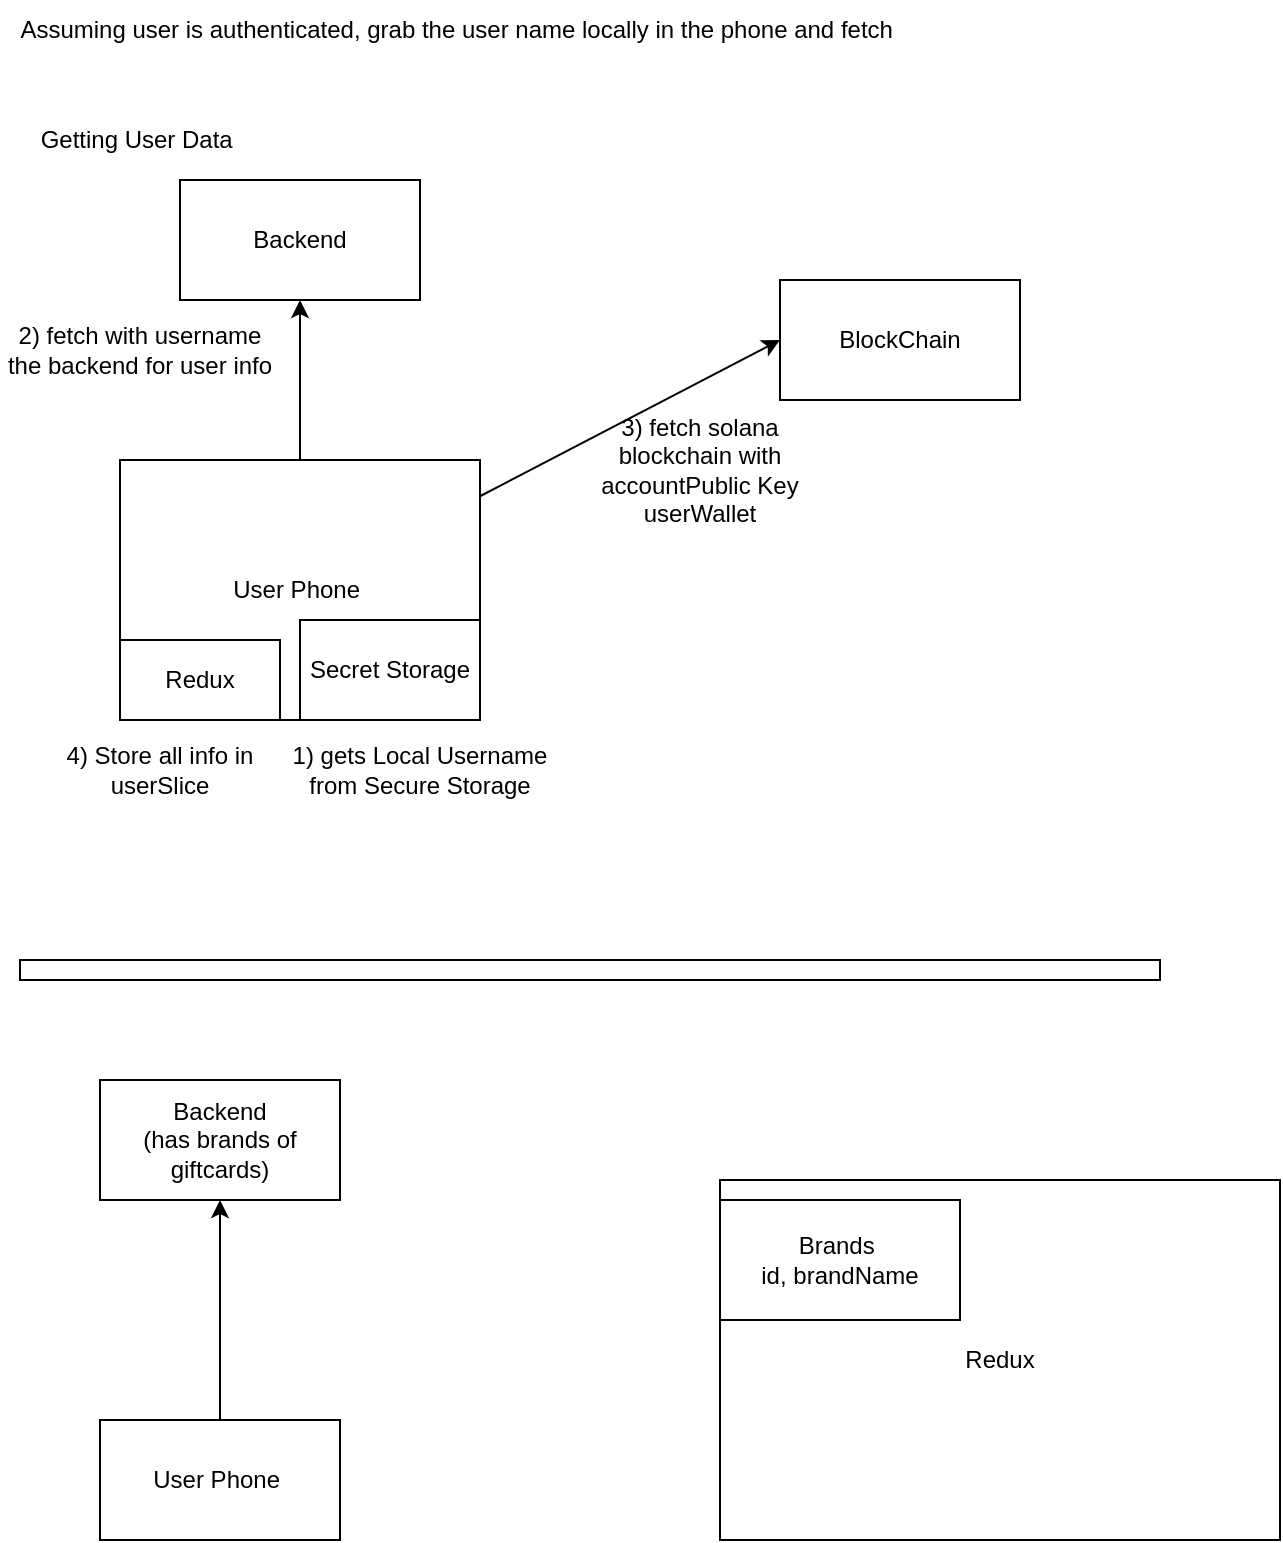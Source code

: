 <mxfile>
    <diagram id="hKQCdUok9aY4Uddecvr5" name="Page-1">
        <mxGraphModel dx="1205" dy="1143" grid="1" gridSize="10" guides="1" tooltips="1" connect="1" arrows="1" fold="1" page="1" pageScale="1" pageWidth="850" pageHeight="1100" math="0" shadow="0">
            <root>
                <mxCell id="0"/>
                <mxCell id="1" parent="0"/>
                <mxCell id="2" value="BlockChain" style="whiteSpace=wrap;html=1;" vertex="1" parent="1">
                    <mxGeometry x="410" y="170" width="120" height="60" as="geometry"/>
                </mxCell>
                <mxCell id="8" style="edgeStyle=none;html=1;entryX=0.5;entryY=1;entryDx=0;entryDy=0;" edge="1" parent="1" source="3" target="4">
                    <mxGeometry relative="1" as="geometry"/>
                </mxCell>
                <mxCell id="9" style="edgeStyle=none;html=1;entryX=0;entryY=0.5;entryDx=0;entryDy=0;" edge="1" parent="1" source="3" target="2">
                    <mxGeometry relative="1" as="geometry">
                        <mxPoint x="310" y="210" as="targetPoint"/>
                    </mxGeometry>
                </mxCell>
                <mxCell id="13" style="edgeStyle=none;html=1;" edge="1" parent="1" source="3" target="12">
                    <mxGeometry relative="1" as="geometry"/>
                </mxCell>
                <mxCell id="18" style="edgeStyle=none;html=1;entryX=0;entryY=0.5;entryDx=0;entryDy=0;" edge="1" parent="1" source="3" target="17">
                    <mxGeometry relative="1" as="geometry"/>
                </mxCell>
                <mxCell id="3" value="User Phone&amp;nbsp;" style="whiteSpace=wrap;html=1;" vertex="1" parent="1">
                    <mxGeometry x="80" y="260" width="180" height="130" as="geometry"/>
                </mxCell>
                <mxCell id="4" value="Backend&lt;br&gt;" style="whiteSpace=wrap;html=1;" vertex="1" parent="1">
                    <mxGeometry x="110" y="120" width="120" height="60" as="geometry"/>
                </mxCell>
                <mxCell id="5" value="Getting User Data&amp;nbsp;" style="text;strokeColor=none;align=center;fillColor=none;html=1;verticalAlign=middle;whiteSpace=wrap;rounded=0;" vertex="1" parent="1">
                    <mxGeometry x="20" y="85" width="140" height="30" as="geometry"/>
                </mxCell>
                <mxCell id="11" value="Assuming user is authenticated, grab the user name locally in the phone and fetch&amp;nbsp;" style="text;strokeColor=none;align=center;fillColor=none;html=1;verticalAlign=middle;whiteSpace=wrap;rounded=0;" vertex="1" parent="1">
                    <mxGeometry x="20" y="30" width="460" height="30" as="geometry"/>
                </mxCell>
                <mxCell id="12" value="Secret Storage" style="whiteSpace=wrap;html=1;" vertex="1" parent="1">
                    <mxGeometry x="170" y="340" width="90" height="50" as="geometry"/>
                </mxCell>
                <mxCell id="14" value="1) gets Local Username from Secure Storage" style="text;strokeColor=none;align=center;fillColor=none;html=1;verticalAlign=middle;whiteSpace=wrap;rounded=0;" vertex="1" parent="1">
                    <mxGeometry x="160" y="400" width="140" height="30" as="geometry"/>
                </mxCell>
                <mxCell id="15" value="2) fetch with username the backend for user info" style="text;strokeColor=none;align=center;fillColor=none;html=1;verticalAlign=middle;whiteSpace=wrap;rounded=0;" vertex="1" parent="1">
                    <mxGeometry x="20" y="190" width="140" height="30" as="geometry"/>
                </mxCell>
                <mxCell id="16" value="3) fetch solana blockchain with accountPublic Key userWallet" style="text;strokeColor=none;align=center;fillColor=none;html=1;verticalAlign=middle;whiteSpace=wrap;rounded=0;" vertex="1" parent="1">
                    <mxGeometry x="300" y="250" width="140" height="30" as="geometry"/>
                </mxCell>
                <mxCell id="17" value="Redux" style="whiteSpace=wrap;html=1;" vertex="1" parent="1">
                    <mxGeometry x="80" y="350" width="80" height="40" as="geometry"/>
                </mxCell>
                <mxCell id="19" value="4) Store all info in userSlice" style="text;strokeColor=none;align=center;fillColor=none;html=1;verticalAlign=middle;whiteSpace=wrap;rounded=0;" vertex="1" parent="1">
                    <mxGeometry x="30" y="400" width="140" height="30" as="geometry"/>
                </mxCell>
                <mxCell id="27" style="edgeStyle=none;html=1;entryX=0.5;entryY=1;entryDx=0;entryDy=0;" edge="1" parent="1" source="20" target="25">
                    <mxGeometry relative="1" as="geometry"/>
                </mxCell>
                <mxCell id="20" value="User Phone&amp;nbsp;" style="whiteSpace=wrap;html=1;" vertex="1" parent="1">
                    <mxGeometry x="70" y="740" width="120" height="60" as="geometry"/>
                </mxCell>
                <mxCell id="24" value="" style="whiteSpace=wrap;html=1;" vertex="1" parent="1">
                    <mxGeometry x="30" y="510" width="570" height="10" as="geometry"/>
                </mxCell>
                <mxCell id="25" value="Backend &lt;br&gt;(has brands of giftcards)" style="whiteSpace=wrap;html=1;" vertex="1" parent="1">
                    <mxGeometry x="70" y="570" width="120" height="60" as="geometry"/>
                </mxCell>
                <mxCell id="26" value="Redux" style="whiteSpace=wrap;html=1;" vertex="1" parent="1">
                    <mxGeometry x="380" y="620" width="280" height="180" as="geometry"/>
                </mxCell>
                <mxCell id="28" value="Brands&amp;nbsp;&lt;br&gt;id, brandName" style="whiteSpace=wrap;html=1;" vertex="1" parent="1">
                    <mxGeometry x="380" y="630" width="120" height="60" as="geometry"/>
                </mxCell>
            </root>
        </mxGraphModel>
    </diagram>
</mxfile>